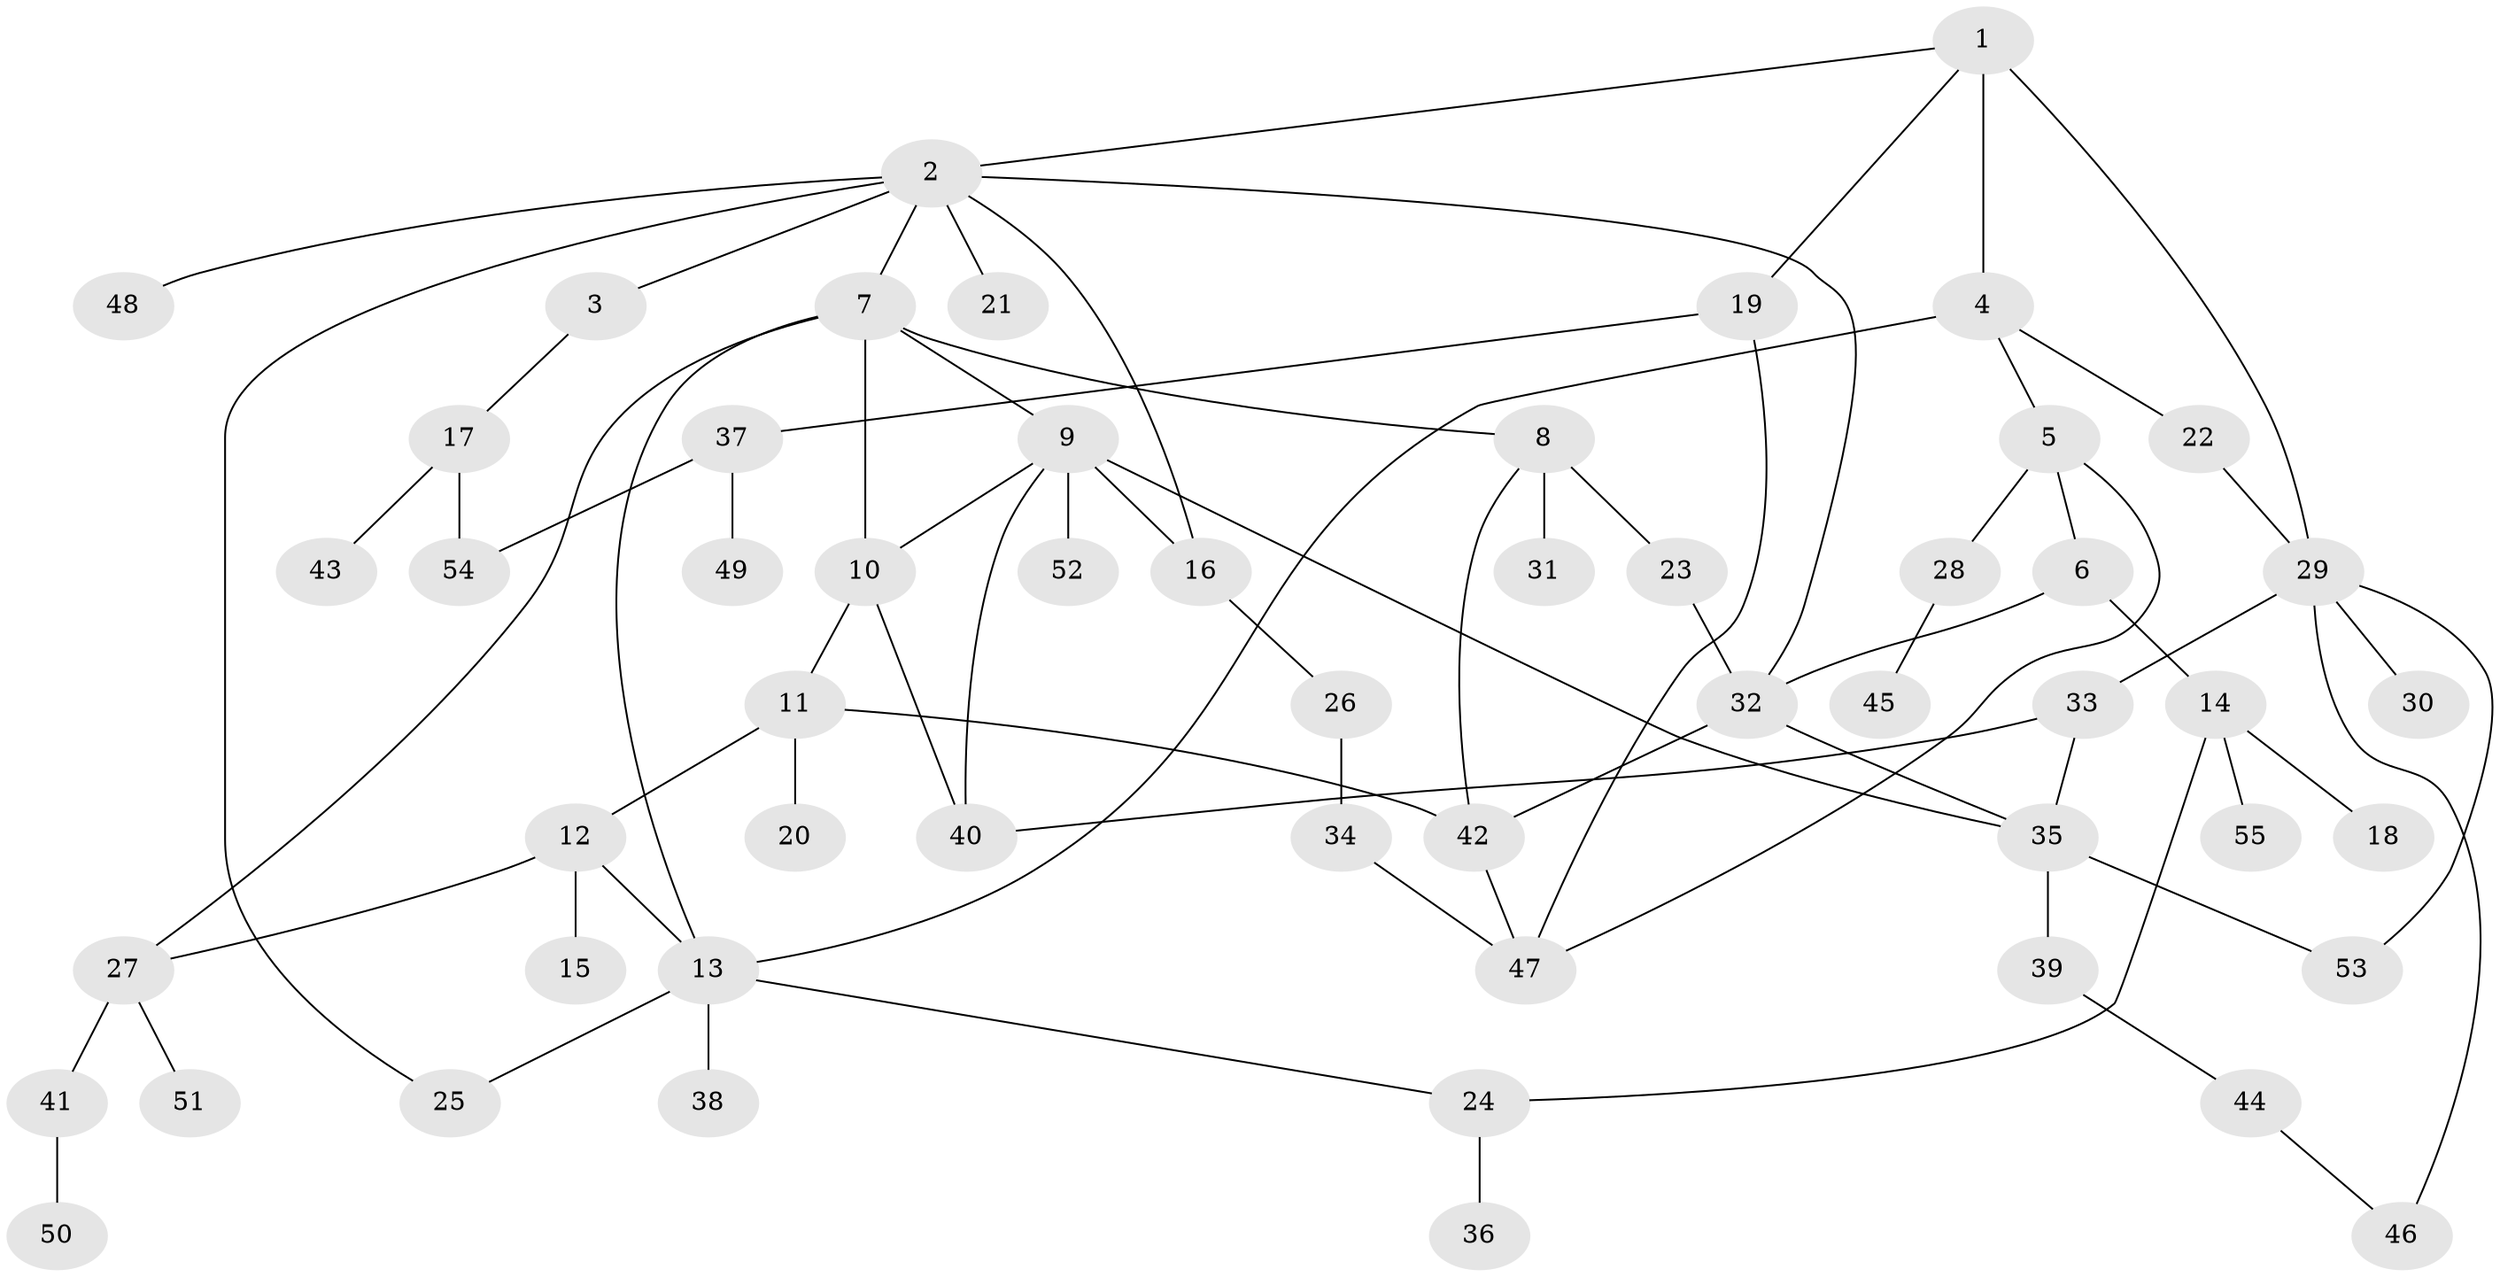 // original degree distribution, {6: 0.01818181818181818, 9: 0.00909090909090909, 2: 0.21818181818181817, 4: 0.12727272727272726, 3: 0.2, 5: 0.045454545454545456, 1: 0.37272727272727274, 7: 0.00909090909090909}
// Generated by graph-tools (version 1.1) at 2025/48/03/04/25 22:48:55]
// undirected, 55 vertices, 76 edges
graph export_dot {
  node [color=gray90,style=filled];
  1;
  2;
  3;
  4;
  5;
  6;
  7;
  8;
  9;
  10;
  11;
  12;
  13;
  14;
  15;
  16;
  17;
  18;
  19;
  20;
  21;
  22;
  23;
  24;
  25;
  26;
  27;
  28;
  29;
  30;
  31;
  32;
  33;
  34;
  35;
  36;
  37;
  38;
  39;
  40;
  41;
  42;
  43;
  44;
  45;
  46;
  47;
  48;
  49;
  50;
  51;
  52;
  53;
  54;
  55;
  1 -- 2 [weight=1.0];
  1 -- 4 [weight=2.0];
  1 -- 19 [weight=1.0];
  1 -- 29 [weight=1.0];
  2 -- 3 [weight=1.0];
  2 -- 7 [weight=1.0];
  2 -- 16 [weight=1.0];
  2 -- 21 [weight=1.0];
  2 -- 25 [weight=1.0];
  2 -- 32 [weight=1.0];
  2 -- 48 [weight=1.0];
  3 -- 17 [weight=1.0];
  4 -- 5 [weight=1.0];
  4 -- 13 [weight=1.0];
  4 -- 22 [weight=1.0];
  5 -- 6 [weight=1.0];
  5 -- 28 [weight=1.0];
  5 -- 47 [weight=1.0];
  6 -- 14 [weight=1.0];
  6 -- 32 [weight=1.0];
  7 -- 8 [weight=1.0];
  7 -- 9 [weight=1.0];
  7 -- 10 [weight=1.0];
  7 -- 13 [weight=1.0];
  7 -- 27 [weight=1.0];
  8 -- 23 [weight=1.0];
  8 -- 31 [weight=3.0];
  8 -- 42 [weight=1.0];
  9 -- 10 [weight=1.0];
  9 -- 16 [weight=1.0];
  9 -- 35 [weight=1.0];
  9 -- 40 [weight=1.0];
  9 -- 52 [weight=3.0];
  10 -- 11 [weight=1.0];
  10 -- 40 [weight=1.0];
  11 -- 12 [weight=1.0];
  11 -- 20 [weight=1.0];
  11 -- 42 [weight=1.0];
  12 -- 13 [weight=1.0];
  12 -- 15 [weight=2.0];
  12 -- 27 [weight=1.0];
  13 -- 24 [weight=1.0];
  13 -- 25 [weight=1.0];
  13 -- 38 [weight=4.0];
  14 -- 18 [weight=1.0];
  14 -- 24 [weight=1.0];
  14 -- 55 [weight=1.0];
  16 -- 26 [weight=1.0];
  17 -- 43 [weight=1.0];
  17 -- 54 [weight=1.0];
  19 -- 37 [weight=1.0];
  19 -- 47 [weight=1.0];
  22 -- 29 [weight=1.0];
  23 -- 32 [weight=1.0];
  24 -- 36 [weight=3.0];
  26 -- 34 [weight=1.0];
  27 -- 41 [weight=1.0];
  27 -- 51 [weight=1.0];
  28 -- 45 [weight=1.0];
  29 -- 30 [weight=1.0];
  29 -- 33 [weight=1.0];
  29 -- 46 [weight=1.0];
  29 -- 53 [weight=1.0];
  32 -- 35 [weight=1.0];
  32 -- 42 [weight=2.0];
  33 -- 35 [weight=1.0];
  33 -- 40 [weight=1.0];
  34 -- 47 [weight=1.0];
  35 -- 39 [weight=2.0];
  35 -- 53 [weight=1.0];
  37 -- 49 [weight=2.0];
  37 -- 54 [weight=1.0];
  39 -- 44 [weight=1.0];
  41 -- 50 [weight=2.0];
  42 -- 47 [weight=1.0];
  44 -- 46 [weight=1.0];
}
